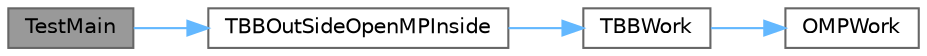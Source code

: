 digraph "TestMain"
{
 // LATEX_PDF_SIZE
  bgcolor="transparent";
  edge [fontname=Helvetica,fontsize=10,labelfontname=Helvetica,labelfontsize=10];
  node [fontname=Helvetica,fontsize=10,shape=box,height=0.2,width=0.4];
  rankdir="LR";
  Node1 [id="Node000001",label="TestMain",height=0.2,width=0.4,color="gray40", fillcolor="grey60", style="filled", fontcolor="black",tooltip="Entry point to a TBB unit test application"];
  Node1 -> Node2 [id="edge1_Node000001_Node000002",color="steelblue1",style="solid",tooltip=" "];
  Node2 [id="Node000002",label="TBBOutSideOpenMPInside",height=0.2,width=0.4,color="grey40", fillcolor="white", style="filled",URL="$test__rml__mixed_8cpp.html#adbb1ef0fb39efc373302ed72831e8a3b",tooltip=" "];
  Node2 -> Node3 [id="edge2_Node000002_Node000003",color="steelblue1",style="solid",tooltip=" "];
  Node3 [id="Node000003",label="TBBWork",height=0.2,width=0.4,color="grey40", fillcolor="white", style="filled",URL="$test__rml__mixed_8cpp.html#a2a56b72f34f034fd5203abd71bd4ba6b",tooltip=" "];
  Node3 -> Node4 [id="edge3_Node000003_Node000004",color="steelblue1",style="solid",tooltip=" "];
  Node4 [id="Node000004",label="OMPWork",height=0.2,width=0.4,color="grey40", fillcolor="white", style="filled",URL="$test__rml__mixed_8cpp.html#a1a73b109d2ae1452d04e3ac47f2bfd72",tooltip=" "];
}
